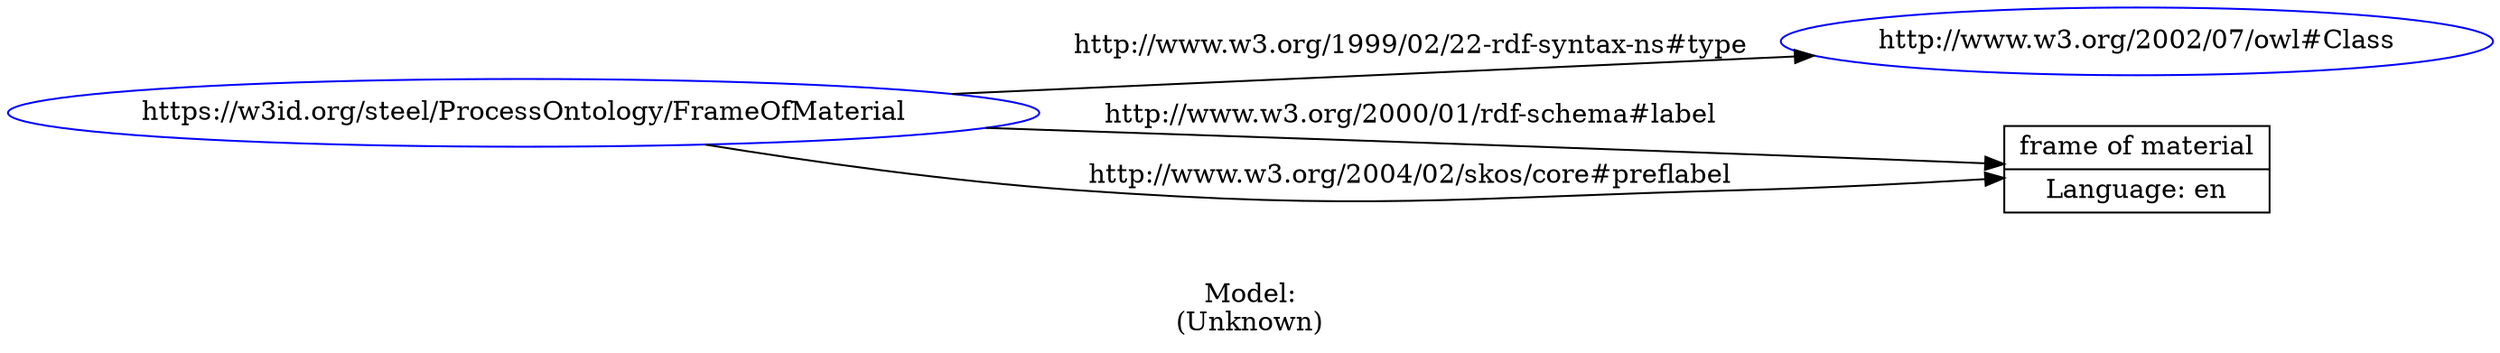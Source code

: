 digraph {
	rankdir = LR;
	charset="utf-8";

	"Rhttps://w3id.org/steel/ProcessOntology/FrameOfMaterial" -> "Rhttp://www.w3.org/2002/07/owl#Class" [ label="http://www.w3.org/1999/02/22-rdf-syntax-ns#type" ];
	"Rhttps://w3id.org/steel/ProcessOntology/FrameOfMaterial" -> "Lframe of material|Language: en" [ label="http://www.w3.org/2000/01/rdf-schema#label" ];
	"Rhttps://w3id.org/steel/ProcessOntology/FrameOfMaterial" -> "Lframe of material|Language: en" [ label="http://www.w3.org/2004/02/skos/core#preflabel" ];

	// Resources
	"Rhttps://w3id.org/steel/ProcessOntology/FrameOfMaterial" [ label="https://w3id.org/steel/ProcessOntology/FrameOfMaterial", shape = ellipse, color = blue ];
	"Rhttp://www.w3.org/2002/07/owl#Class" [ label="http://www.w3.org/2002/07/owl#Class", shape = ellipse, color = blue ];

	// Anonymous nodes

	// Literals
	"Lframe of material|Language: en" [ label="frame of material|Language: en", shape = record ];

	label="\n\nModel:\n(Unknown)";
}

